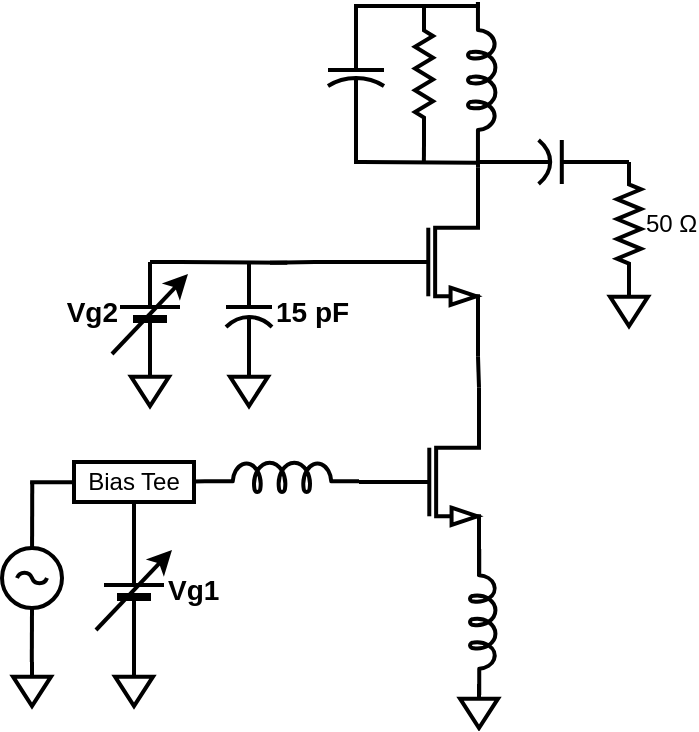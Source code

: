 <mxfile version="10.7.5" type="github"><diagram name="Page-1" id="7e0a89b8-554c-2b80-1dc8-d5c74ca68de4"><mxGraphModel dx="1360" dy="814" grid="1" gridSize="10" guides="1" tooltips="1" connect="1" arrows="1" fold="1" page="1" pageScale="1" pageWidth="1100" pageHeight="850" background="#ffffff" math="0" shadow="0"><root><mxCell id="0"/><mxCell id="1" parent="0"/><mxCell id="XNXPmuBRwYhyQWIhWre6-27" style="edgeStyle=orthogonalEdgeStyle;rounded=0;orthogonalLoop=1;jettySize=auto;html=1;exitX=1;exitY=0;exitDx=0;exitDy=0;exitPerimeter=0;entryX=1;entryY=1;entryDx=0;entryDy=0;entryPerimeter=0;endArrow=none;endFill=0;fontSize=12;strokeWidth=2;" parent="1" source="XNXPmuBRwYhyQWIhWre6-1" target="XNXPmuBRwYhyQWIhWre6-2" edge="1"><mxGeometry relative="1" as="geometry"/></mxCell><mxCell id="rTTZTvzVQk2DFpo49Rpc-15" style="edgeStyle=orthogonalEdgeStyle;rounded=0;orthogonalLoop=1;jettySize=auto;html=1;exitX=0;exitY=0.5;exitDx=0;exitDy=0;exitPerimeter=0;entryX=1;entryY=0.645;entryDx=0;entryDy=0;entryPerimeter=0;endArrow=none;endFill=0;fontSize=12;strokeWidth=2;" edge="1" parent="1" source="XNXPmuBRwYhyQWIhWre6-1" target="XNXPmuBRwYhyQWIhWre6-11"><mxGeometry relative="1" as="geometry"/></mxCell><mxCell id="XNXPmuBRwYhyQWIhWre6-1" value="" style="verticalLabelPosition=bottom;shadow=0;dashed=0;align=center;fillColor=#ffffff;html=1;verticalAlign=top;strokeWidth=2;shape=mxgraph.electrical.transistors.nmos;pointerEvents=1;fontSize=12;" parent="1" vertex="1"><mxGeometry x="534.5" y="500" width="60" height="100" as="geometry"/></mxCell><mxCell id="rTTZTvzVQk2DFpo49Rpc-38" style="edgeStyle=orthogonalEdgeStyle;rounded=0;orthogonalLoop=1;jettySize=auto;html=1;exitX=0;exitY=0.5;exitDx=0;exitDy=0;exitPerimeter=0;endArrow=none;endFill=0;strokeWidth=2;fontSize=12;" edge="1" parent="1" source="XNXPmuBRwYhyQWIhWre6-2"><mxGeometry relative="1" as="geometry"><mxPoint x="490" y="440.333" as="targetPoint"/></mxGeometry></mxCell><mxCell id="XNXPmuBRwYhyQWIhWre6-2" value="" style="verticalLabelPosition=bottom;shadow=0;dashed=0;align=center;fillColor=#ffffff;html=1;verticalAlign=top;strokeWidth=2;shape=mxgraph.electrical.transistors.nmos;pointerEvents=1;fontSize=12;" parent="1" vertex="1"><mxGeometry x="534" y="390" width="60" height="100" as="geometry"/></mxCell><mxCell id="XNXPmuBRwYhyQWIhWre6-3" value="" style="pointerEvents=1;verticalLabelPosition=bottom;shadow=0;dashed=0;align=center;fillColor=#ffffff;html=1;verticalAlign=top;strokeWidth=2;shape=mxgraph.electrical.inductors.inductor_5;direction=south;fontSize=12;" parent="1" vertex="1"><mxGeometry x="590" y="583.5" width="13" height="73" as="geometry"/></mxCell><mxCell id="rTTZTvzVQk2DFpo49Rpc-11" style="edgeStyle=orthogonalEdgeStyle;rounded=0;orthogonalLoop=1;jettySize=auto;html=1;exitX=1;exitY=0.645;exitDx=0;exitDy=0;exitPerimeter=0;entryX=1;entryY=0;entryDx=0;entryDy=0;entryPerimeter=0;endArrow=none;endFill=0;fontSize=12;strokeWidth=2;" edge="1" parent="1" source="XNXPmuBRwYhyQWIhWre6-4" target="XNXPmuBRwYhyQWIhWre6-2"><mxGeometry relative="1" as="geometry"/></mxCell><mxCell id="XNXPmuBRwYhyQWIhWre6-4" value="" style="pointerEvents=1;verticalLabelPosition=bottom;shadow=0;dashed=0;align=center;fillColor=#ffffff;html=1;verticalAlign=top;strokeWidth=2;shape=mxgraph.electrical.inductors.inductor_5;direction=south;fontSize=12;" parent="1" vertex="1"><mxGeometry x="589" y="310" width="14" height="78" as="geometry"/></mxCell><mxCell id="rTTZTvzVQk2DFpo49Rpc-12" style="edgeStyle=orthogonalEdgeStyle;rounded=0;orthogonalLoop=1;jettySize=auto;html=1;exitX=1;exitY=0.5;exitDx=0;exitDy=0;exitPerimeter=0;entryX=0.549;entryY=-0.03;entryDx=0;entryDy=0;entryPerimeter=0;endArrow=none;endFill=0;fontSize=12;strokeWidth=2;" edge="1" parent="1" source="XNXPmuBRwYhyQWIhWre6-5" target="XNXPmuBRwYhyQWIhWre6-2"><mxGeometry relative="1" as="geometry"/></mxCell><mxCell id="rTTZTvzVQk2DFpo49Rpc-21" style="edgeStyle=orthogonalEdgeStyle;rounded=0;orthogonalLoop=1;jettySize=auto;html=1;exitX=0;exitY=0.5;exitDx=0;exitDy=0;exitPerimeter=0;entryX=0;entryY=0.645;entryDx=0;entryDy=0;entryPerimeter=0;endArrow=none;endFill=0;fontSize=12;strokeWidth=2;" edge="1" parent="1" source="XNXPmuBRwYhyQWIhWre6-5" target="XNXPmuBRwYhyQWIhWre6-4"><mxGeometry relative="1" as="geometry"/></mxCell><mxCell id="XNXPmuBRwYhyQWIhWre6-5" value="" style="pointerEvents=1;verticalLabelPosition=bottom;shadow=0;dashed=0;align=center;fillColor=#ffffff;html=1;verticalAlign=top;strokeWidth=2;shape=mxgraph.electrical.resistors.resistor_2;direction=south;fontSize=12;" parent="1" vertex="1"><mxGeometry x="562.5" y="312" width="9" height="68" as="geometry"/></mxCell><mxCell id="rTTZTvzVQk2DFpo49Rpc-13" style="edgeStyle=orthogonalEdgeStyle;rounded=0;orthogonalLoop=1;jettySize=auto;html=1;exitX=1;exitY=0.5;exitDx=0;exitDy=0;exitPerimeter=0;entryX=0.993;entryY=-0.026;entryDx=0;entryDy=0;entryPerimeter=0;endArrow=none;endFill=0;fontSize=12;strokeWidth=2;" edge="1" parent="1" source="XNXPmuBRwYhyQWIhWre6-6" target="XNXPmuBRwYhyQWIhWre6-2"><mxGeometry relative="1" as="geometry"><Array as="points"><mxPoint x="536" y="390"/><mxPoint x="533" y="390"/></Array></mxGeometry></mxCell><mxCell id="rTTZTvzVQk2DFpo49Rpc-20" style="edgeStyle=orthogonalEdgeStyle;rounded=0;orthogonalLoop=1;jettySize=auto;html=1;exitX=0;exitY=0.5;exitDx=0;exitDy=0;exitPerimeter=0;entryX=0;entryY=0.5;entryDx=0;entryDy=0;entryPerimeter=0;endArrow=none;endFill=0;fontSize=12;strokeWidth=2;" edge="1" parent="1" source="XNXPmuBRwYhyQWIhWre6-6" target="XNXPmuBRwYhyQWIhWre6-5"><mxGeometry relative="1" as="geometry"><Array as="points"><mxPoint x="533" y="312"/></Array></mxGeometry></mxCell><mxCell id="XNXPmuBRwYhyQWIhWre6-6" value="" style="pointerEvents=1;verticalLabelPosition=bottom;shadow=0;dashed=0;align=center;fillColor=#ffffff;html=1;verticalAlign=top;strokeWidth=2;shape=mxgraph.electrical.capacitors.capacitor_2;direction=south;fontSize=12;" parent="1" vertex="1"><mxGeometry x="519" y="326" width="28" height="40" as="geometry"/></mxCell><mxCell id="rTTZTvzVQk2DFpo49Rpc-35" style="edgeStyle=orthogonalEdgeStyle;rounded=0;orthogonalLoop=1;jettySize=auto;html=1;exitX=0;exitY=0.645;exitDx=0;exitDy=0;exitPerimeter=0;entryX=1;entryY=0.5;entryDx=0;entryDy=0;endArrow=none;endFill=0;strokeWidth=2;fontSize=12;" edge="1" parent="1" source="XNXPmuBRwYhyQWIhWre6-11" target="rTTZTvzVQk2DFpo49Rpc-33"><mxGeometry relative="1" as="geometry"/></mxCell><mxCell id="XNXPmuBRwYhyQWIhWre6-11" value="" style="pointerEvents=1;verticalLabelPosition=bottom;shadow=0;dashed=0;align=center;fillColor=#ffffff;html=1;verticalAlign=top;strokeWidth=2;shape=mxgraph.electrical.inductors.inductor_5;direction=east;fontSize=12;" parent="1" vertex="1"><mxGeometry x="457.5" y="540" width="77" height="15" as="geometry"/></mxCell><mxCell id="rTTZTvzVQk2DFpo49Rpc-19" style="edgeStyle=orthogonalEdgeStyle;rounded=0;orthogonalLoop=1;jettySize=auto;html=1;exitX=0.5;exitY=0;exitDx=0;exitDy=0;exitPerimeter=0;entryX=0.034;entryY=0.657;entryDx=0;entryDy=0;entryPerimeter=0;endArrow=none;endFill=0;fontSize=12;strokeWidth=2;" edge="1" parent="1"><mxGeometry relative="1" as="geometry"><mxPoint x="371.035" y="582.977" as="sourcePoint"/><mxPoint x="371.128" y="549.86" as="targetPoint"/></mxGeometry></mxCell><mxCell id="XNXPmuBRwYhyQWIhWre6-12" value="" style="pointerEvents=1;verticalLabelPosition=bottom;shadow=0;dashed=0;align=center;fillColor=#ffffff;html=1;verticalAlign=top;strokeWidth=2;shape=mxgraph.electrical.signal_sources.ac_source;fontSize=12;" parent="1" vertex="1"><mxGeometry x="356" y="583" width="30" height="30" as="geometry"/></mxCell><mxCell id="XNXPmuBRwYhyQWIhWre6-33" style="edgeStyle=orthogonalEdgeStyle;rounded=0;orthogonalLoop=1;jettySize=auto;html=1;exitX=1;exitY=0.5;exitDx=0;exitDy=0;exitPerimeter=0;endArrow=none;endFill=0;fontSize=12;strokeWidth=2;" parent="1" source="XNXPmuBRwYhyQWIhWre6-13" edge="1"><mxGeometry relative="1" as="geometry"><mxPoint x="594.5" y="390" as="targetPoint"/></mxGeometry></mxCell><mxCell id="XNXPmuBRwYhyQWIhWre6-34" style="edgeStyle=orthogonalEdgeStyle;rounded=0;orthogonalLoop=1;jettySize=auto;html=1;exitX=0;exitY=0.5;exitDx=0;exitDy=0;exitPerimeter=0;entryX=0;entryY=0.5;entryDx=0;entryDy=0;entryPerimeter=0;endArrow=none;endFill=0;fontSize=12;strokeWidth=2;" parent="1" source="XNXPmuBRwYhyQWIhWre6-13" target="XNXPmuBRwYhyQWIhWre6-32" edge="1"><mxGeometry relative="1" as="geometry"/></mxCell><mxCell id="XNXPmuBRwYhyQWIhWre6-13" value="" style="pointerEvents=1;verticalLabelPosition=bottom;shadow=0;dashed=0;align=center;fillColor=#ffffff;html=1;verticalAlign=top;strokeWidth=2;shape=mxgraph.electrical.capacitors.capacitor_2;direction=west;fontSize=12;" parent="1" vertex="1"><mxGeometry x="604" y="379" width="58" height="22" as="geometry"/></mxCell><mxCell id="XNXPmuBRwYhyQWIhWre6-14" value="15 pF" style="pointerEvents=1;verticalLabelPosition=middle;shadow=0;dashed=0;align=left;fillColor=#ffffff;html=1;verticalAlign=middle;strokeWidth=2;shape=mxgraph.electrical.capacitors.capacitor_2;direction=south;labelPosition=right;fontSize=14;fontStyle=1" parent="1" vertex="1"><mxGeometry x="468" y="440" width="23" height="50" as="geometry"/></mxCell><mxCell id="XNXPmuBRwYhyQWIhWre6-26" style="edgeStyle=orthogonalEdgeStyle;rounded=0;orthogonalLoop=1;jettySize=auto;html=1;exitX=1;exitY=0.5;exitDx=0;exitDy=0;exitPerimeter=0;entryX=0;entryY=0.5;entryDx=0;entryDy=0;entryPerimeter=0;endArrow=none;endFill=0;fontSize=12;strokeWidth=2;" parent="1" source="XNXPmuBRwYhyQWIhWre6-22" edge="1"><mxGeometry relative="1" as="geometry"><Array as="points"><mxPoint x="445" y="440"/><mxPoint x="445" y="440"/></Array><mxPoint x="498.667" y="440.333" as="targetPoint"/></mxGeometry></mxCell><mxCell id="XNXPmuBRwYhyQWIhWre6-22" value="Vg2" style="verticalLabelPosition=middle;shadow=0;dashed=0;align=right;fillColor=#000000;strokeColor=#000000;html=1;verticalAlign=middle;strokeWidth=2;shape=mxgraph.electrical.miscellaneous.monocell_battery;direction=north;fontSize=14;labelPosition=left;fontStyle=1" parent="1" vertex="1"><mxGeometry x="415" y="440" width="30" height="50" as="geometry"/></mxCell><mxCell id="XNXPmuBRwYhyQWIhWre6-32" value="50 Ω" style="pointerEvents=1;verticalLabelPosition=middle;shadow=0;dashed=0;align=left;fillColor=#ffffff;html=1;verticalAlign=middle;strokeWidth=2;shape=mxgraph.electrical.resistors.resistor_2;direction=south;labelPosition=right;fontSize=12;" parent="1" vertex="1"><mxGeometry x="663.5" y="390" width="12" height="62" as="geometry"/></mxCell><mxCell id="rTTZTvzVQk2DFpo49Rpc-18" style="edgeStyle=orthogonalEdgeStyle;rounded=0;orthogonalLoop=1;jettySize=auto;html=1;exitX=0.5;exitY=0;exitDx=0;exitDy=0;exitPerimeter=0;entryX=0.5;entryY=1;entryDx=0;entryDy=0;entryPerimeter=0;endArrow=none;endFill=0;fontSize=12;strokeWidth=2;" edge="1" parent="1" target="XNXPmuBRwYhyQWIhWre6-12"><mxGeometry relative="1" as="geometry"><mxPoint x="370.9" y="640" as="sourcePoint"/></mxGeometry></mxCell><mxCell id="rTTZTvzVQk2DFpo49Rpc-22" value="" style="pointerEvents=1;verticalLabelPosition=bottom;shadow=0;dashed=0;align=center;fillColor=#ffffff;html=1;verticalAlign=top;strokeWidth=2;shape=mxgraph.electrical.signal_sources.signal_ground;fontSize=12;" vertex="1" parent="1"><mxGeometry x="660" y="450" width="19" height="22" as="geometry"/></mxCell><mxCell id="rTTZTvzVQk2DFpo49Rpc-23" value="" style="pointerEvents=1;verticalLabelPosition=bottom;shadow=0;dashed=0;align=center;fillColor=#ffffff;html=1;verticalAlign=top;strokeWidth=2;shape=mxgraph.electrical.signal_sources.signal_ground;fontSize=12;" vertex="1" parent="1"><mxGeometry x="585" y="651" width="19" height="22" as="geometry"/></mxCell><mxCell id="rTTZTvzVQk2DFpo49Rpc-24" value="" style="pointerEvents=1;verticalLabelPosition=bottom;shadow=0;dashed=0;align=center;fillColor=#ffffff;html=1;verticalAlign=top;strokeWidth=2;shape=mxgraph.electrical.signal_sources.signal_ground;fontSize=12;" vertex="1" parent="1"><mxGeometry x="361.5" y="640" width="19" height="22" as="geometry"/></mxCell><mxCell id="rTTZTvzVQk2DFpo49Rpc-28" value="" style="pointerEvents=1;verticalLabelPosition=bottom;shadow=0;dashed=0;align=center;fillColor=#ffffff;html=1;verticalAlign=top;strokeWidth=2;shape=mxgraph.electrical.signal_sources.signal_ground;fontSize=12;" vertex="1" parent="1"><mxGeometry x="470" y="490" width="19" height="22" as="geometry"/></mxCell><mxCell id="rTTZTvzVQk2DFpo49Rpc-29" value="" style="pointerEvents=1;verticalLabelPosition=bottom;shadow=0;dashed=0;align=center;fillColor=#ffffff;html=1;verticalAlign=top;strokeWidth=2;shape=mxgraph.electrical.signal_sources.signal_ground;fontSize=12;" vertex="1" parent="1"><mxGeometry x="420.5" y="490" width="19" height="22" as="geometry"/></mxCell><mxCell id="rTTZTvzVQk2DFpo49Rpc-36" style="edgeStyle=orthogonalEdgeStyle;rounded=0;orthogonalLoop=1;jettySize=auto;html=1;exitX=1;exitY=0.5;exitDx=0;exitDy=0;exitPerimeter=0;entryX=0.5;entryY=1;entryDx=0;entryDy=0;endArrow=none;endFill=0;strokeWidth=2;fontSize=12;" edge="1" parent="1" source="rTTZTvzVQk2DFpo49Rpc-31" target="rTTZTvzVQk2DFpo49Rpc-33"><mxGeometry relative="1" as="geometry"/></mxCell><mxCell id="rTTZTvzVQk2DFpo49Rpc-31" value="Vg1" style="verticalLabelPosition=middle;shadow=0;dashed=0;align=left;fillColor=#000000;strokeColor=#000000;html=1;verticalAlign=middle;strokeWidth=2;shape=mxgraph.electrical.miscellaneous.monocell_battery;direction=north;fontSize=14;labelPosition=right;fontStyle=1" vertex="1" parent="1"><mxGeometry x="407" y="579" width="30" height="50" as="geometry"/></mxCell><mxCell id="rTTZTvzVQk2DFpo49Rpc-37" style="edgeStyle=orthogonalEdgeStyle;rounded=0;orthogonalLoop=1;jettySize=auto;html=1;exitX=0.5;exitY=0;exitDx=0;exitDy=0;exitPerimeter=0;entryX=0;entryY=0.5;entryDx=0;entryDy=0;entryPerimeter=0;endArrow=none;endFill=0;strokeWidth=2;fontSize=12;" edge="1" parent="1" source="rTTZTvzVQk2DFpo49Rpc-32" target="rTTZTvzVQk2DFpo49Rpc-31"><mxGeometry relative="1" as="geometry"/></mxCell><mxCell id="rTTZTvzVQk2DFpo49Rpc-32" value="" style="pointerEvents=1;verticalLabelPosition=bottom;shadow=0;dashed=0;align=center;fillColor=#ffffff;html=1;verticalAlign=top;strokeWidth=2;shape=mxgraph.electrical.signal_sources.signal_ground;fontSize=12;" vertex="1" parent="1"><mxGeometry x="412.5" y="640" width="19" height="22" as="geometry"/></mxCell><mxCell id="rTTZTvzVQk2DFpo49Rpc-34" style="edgeStyle=orthogonalEdgeStyle;rounded=0;orthogonalLoop=1;jettySize=auto;html=1;exitX=0;exitY=0.5;exitDx=0;exitDy=0;endArrow=none;endFill=0;strokeWidth=2;fontSize=12;" edge="1" parent="1"><mxGeometry relative="1" as="geometry"><mxPoint x="370.056" y="550.111" as="targetPoint"/><mxPoint x="392" y="550.111" as="sourcePoint"/></mxGeometry></mxCell><mxCell id="rTTZTvzVQk2DFpo49Rpc-33" value="Bias Tee" style="rounded=0;whiteSpace=wrap;html=1;strokeWidth=2;fontSize=12;" vertex="1" parent="1"><mxGeometry x="392" y="540" width="60" height="20" as="geometry"/></mxCell><mxCell id="rTTZTvzVQk2DFpo49Rpc-41" value="" style="endArrow=classic;html=1;strokeWidth=2;fontSize=14;" edge="1" parent="1"><mxGeometry width="50" height="50" relative="1" as="geometry"><mxPoint x="411" y="486" as="sourcePoint"/><mxPoint x="449" y="446" as="targetPoint"/></mxGeometry></mxCell><mxCell id="rTTZTvzVQk2DFpo49Rpc-42" value="" style="endArrow=classic;html=1;strokeWidth=2;fontSize=14;" edge="1" parent="1"><mxGeometry width="50" height="50" relative="1" as="geometry"><mxPoint x="403" y="624" as="sourcePoint"/><mxPoint x="441" y="584" as="targetPoint"/></mxGeometry></mxCell></root></mxGraphModel></diagram></mxfile>